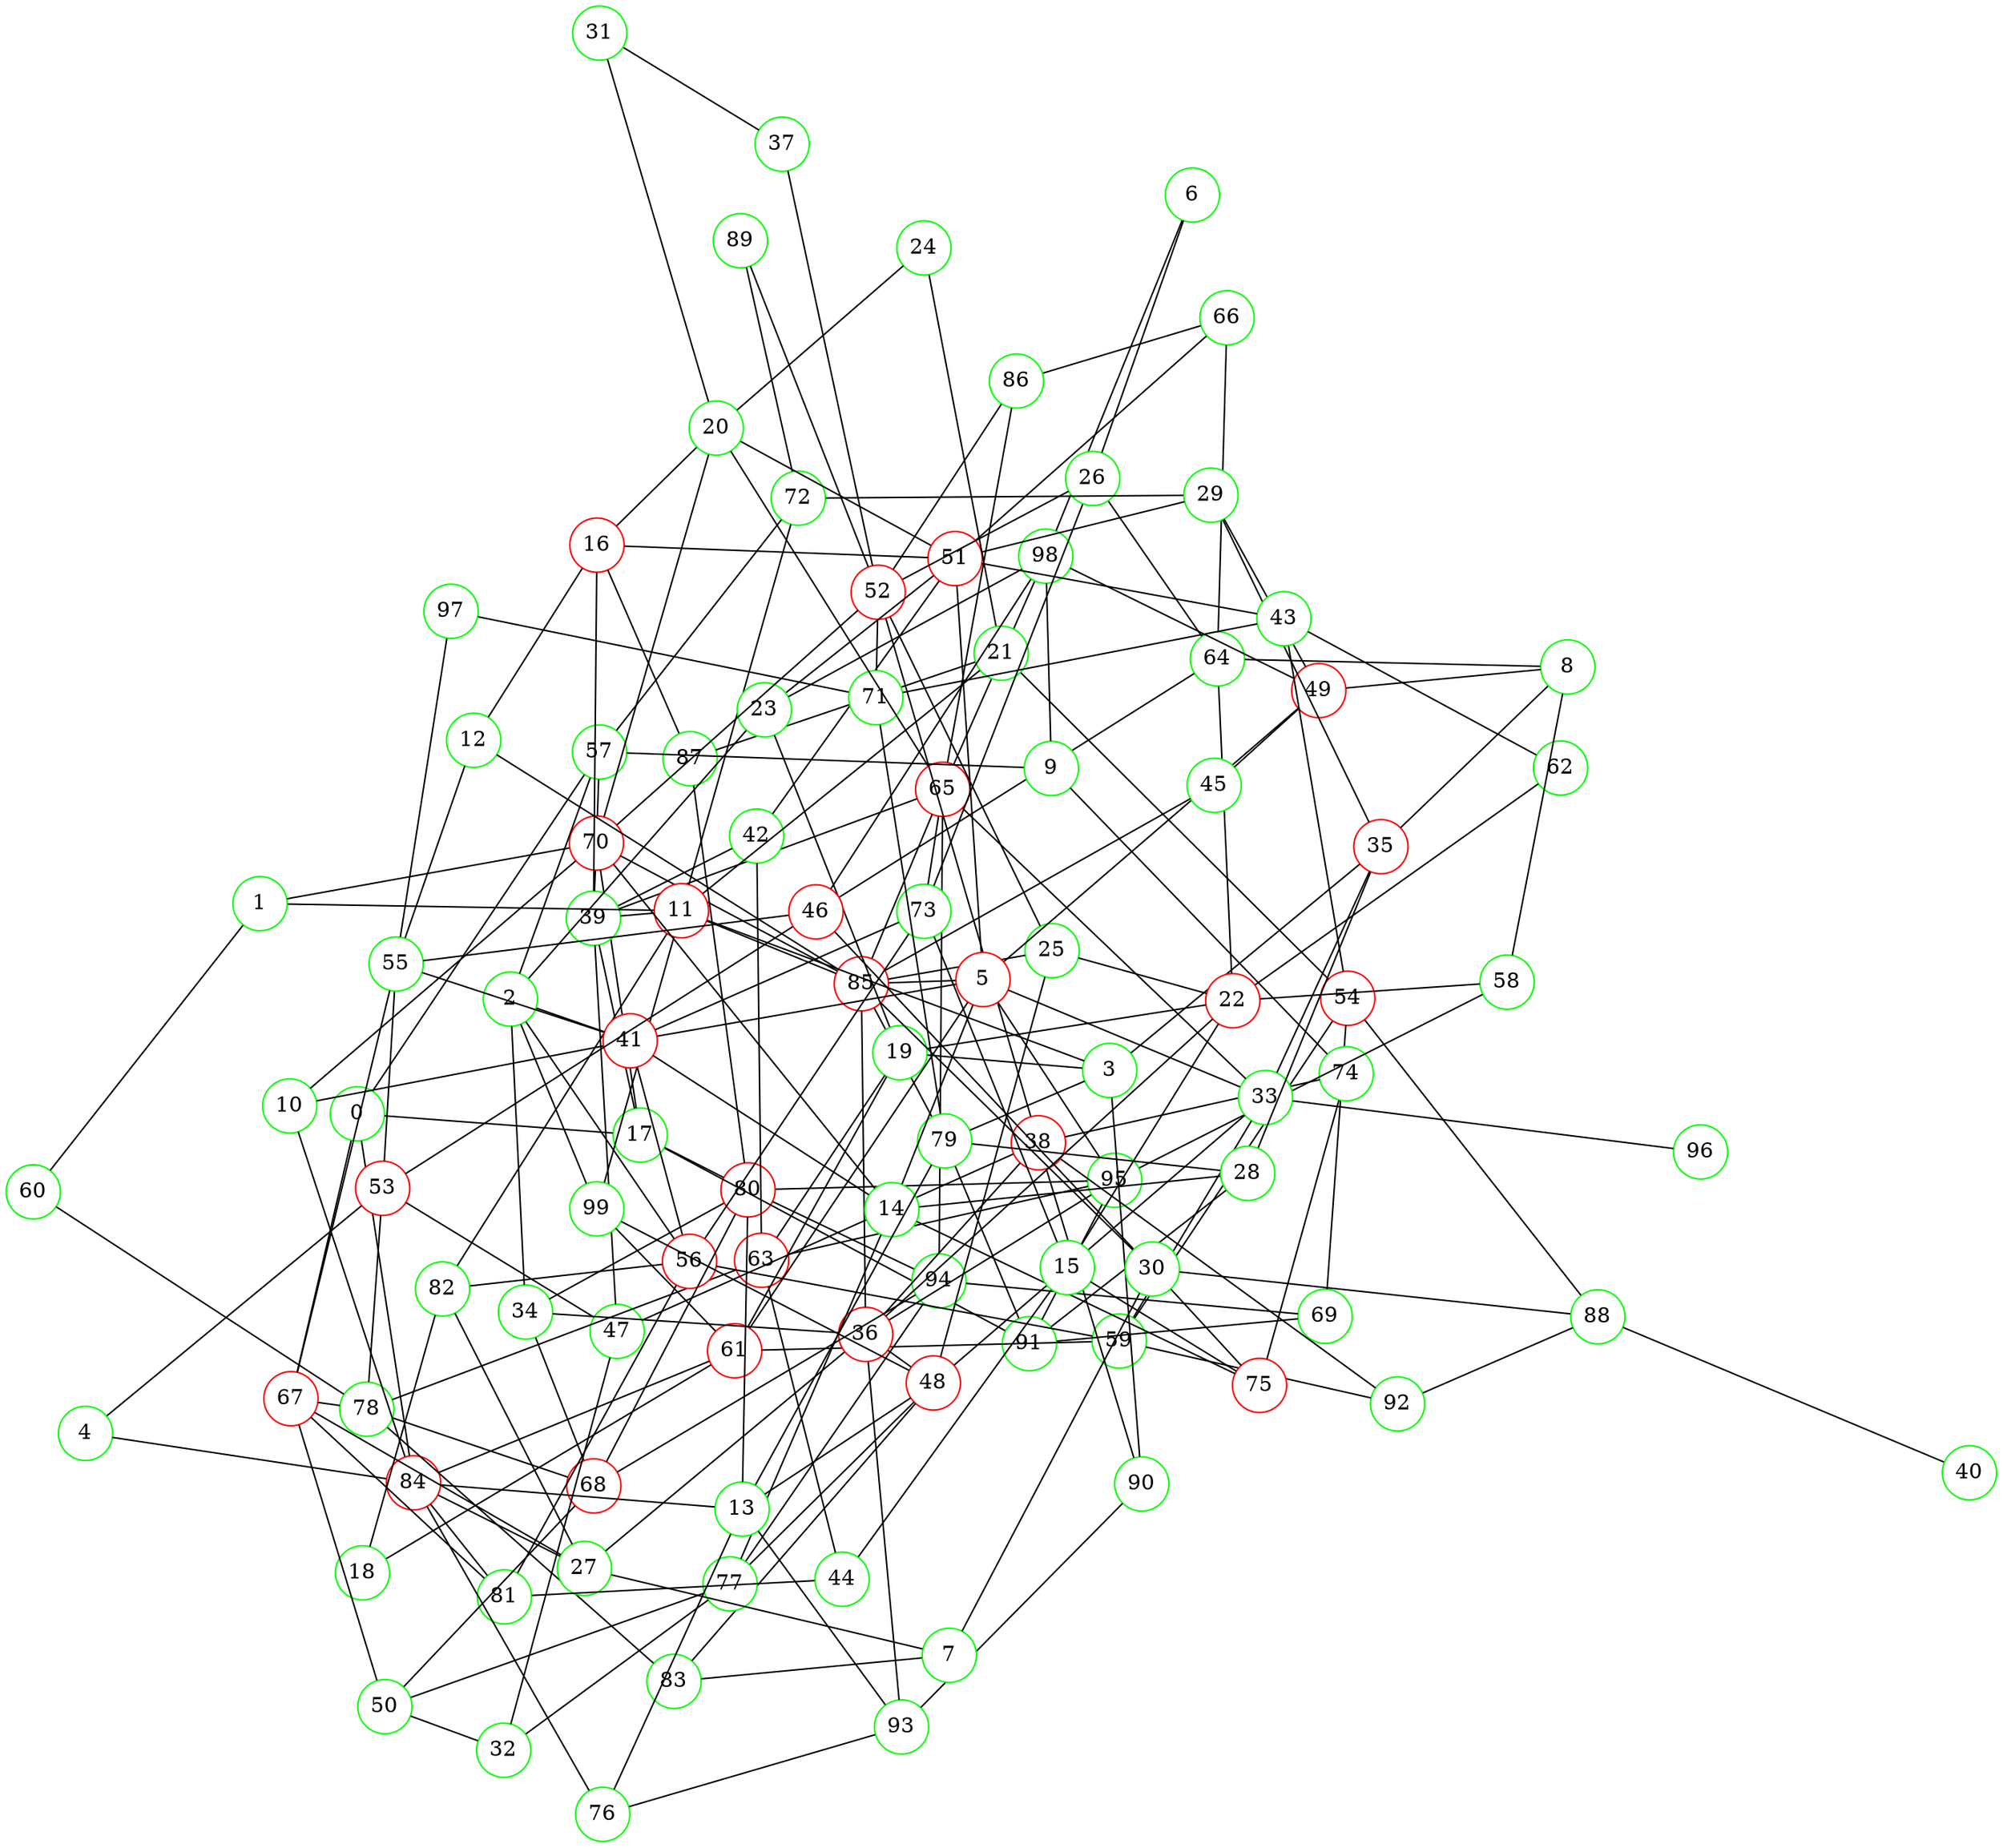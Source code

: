 graph {
graph ["layout"="fdp"]
node ["style"="filled","fillcolor"="white","fixedsize"="true","shape"="circle"]
"0" ["color"="green"]
"17" ["color"="green"]
"80" ["color"="red"]
"87" ["color"="green"]
"94" ["color"="green"]
"95" ["color"="green"]
"70" ["color"="red"]
"85" ["color"="red"]
"39" ["color"="green"]
"65" ["color"="red"]
"98" ["color"="green"]
"86" ["color"="green"]
"73" ["color"="green"]
"42" ["color"="green"]
"51" ["color"="red"]
"66" ["color"="green"]
"63" ["color"="red"]
"78" ["color"="green"]
"83" ["color"="green"]
"47" ["color"="green"]
"53" ["color"="red"]
"55" ["color"="green"]
"97" ["color"="green"]
"67" ["color"="red"]
"81" ["color"="green"]
"84" ["color"="red"]
"91" ["color"="green"]
"57" ["color"="green"]
"72" ["color"="green"]
"89" ["color"="green"]
"1" ["color"="green"]
"11" ["color"="red"]
"82" ["color"="green"]
"99" ["color"="green"]
"21" ["color"="green"]
"54" ["color"="red"]
"69" ["color"="green"]
"88" ["color"="green"]
"92" ["color"="green"]
"59" ["color"="green"]
"61" ["color"="red"]
"24" ["color"="green"]
"60" ["color"="green"]
"2" ["color"="green"]
"34" ["color"="green"]
"36" ["color"="red"]
"48" ["color"="red"]
"77" ["color"="green"]
"38" ["color"="red"]
"52" ["color"="red"]
"71" ["color"="green"]
"79" ["color"="green"]
"74" ["color"="green"]
"75" ["color"="red"]
"90" ["color"="green"]
"93" ["color"="green"]
"68" ["color"="red"]
"23" ["color"="green"]
"56" ["color"="red"]
"41" ["color"="red"]
"3" ["color"="green"]
"19" ["color"="green"]
"22" ["color"="red"]
"64" ["color"="green"]
"25" ["color"="green"]
"58" ["color"="green"]
"62" ["color"="green"]
"35" ["color"="red"]
"4" ["color"="green"]
"5" ["color"="red"]
"33" ["color"="green"]
"96" ["color"="green"]
"49" ["color"="red"]
"14" ["color"="green"]
"28" ["color"="green"]
"6" ["color"="green"]
"26" ["color"="green"]
"7" ["color"="green"]
"27" ["color"="green"]
"30" ["color"="green"]
"46" ["color"="red"]
"8" ["color"="green"]
"9" ["color"="green"]
"10" ["color"="green"]
"12" ["color"="green"]
"16" ["color"="red"]
"20" ["color"="green"]
"31" ["color"="green"]
"37" ["color"="green"]
"13" ["color"="green"]
"76" ["color"="green"]
"15" ["color"="green"]
"44" ["color"="green"]
"18" ["color"="green"]
"29" ["color"="green"]
"32" ["color"="green"]
"50" ["color"="green"]
"40" ["color"="green"]
"43" ["color"="green"]
"45" ["color"="green"]
"0" -- "17"
"0" -- "67"
"0" -- "84"
"0" -- "57"
"17" -- "80"
"17" -- "70"
"17" -- "39"
"17" -- "91"
"80" -- "87"
"80" -- "94"
"80" -- "95"
"70" -- "85"
"39" -- "65"
"39" -- "70"
"39" -- "42"
"39" -- "47"
"65" -- "98"
"65" -- "85"
"65" -- "86"
"65" -- "73"
"65" -- "94"
"42" -- "51"
"42" -- "63"
"51" -- "66"
"66" -- "86"
"63" -- "78"
"63" -- "95"
"78" -- "83"
"47" -- "53"
"53" -- "55"
"53" -- "78"
"55" -- "97"
"55" -- "67"
"67" -- "81"
"67" -- "78"
"81" -- "84"
"91" -- "95"
"57" -- "70"
"57" -- "72"
"72" -- "89"
"1" -- "70"
"1" -- "11"
"1" -- "60"
"11" -- "82"
"11" -- "99"
"11" -- "21"
"11" -- "85"
"11" -- "39"
"11" -- "72"
"21" -- "54"
"21" -- "87"
"21" -- "24"
"54" -- "69"
"54" -- "88"
"54" -- "59"
"69" -- "91"
"69" -- "94"
"88" -- "92"
"59" -- "92"
"59" -- "61"
"61" -- "99"
"61" -- "84"
"60" -- "78"
"2" -- "34"
"2" -- "99"
"2" -- "23"
"2" -- "56"
"2" -- "41"
"2" -- "57"
"34" -- "80"
"34" -- "36"
"34" -- "68"
"36" -- "48"
"36" -- "85"
"36" -- "38"
"36" -- "93"
"36" -- "95"
"48" -- "83"
"48" -- "99"
"48" -- "77"
"77" -- "94"
"38" -- "52"
"38" -- "74"
"38" -- "90"
"38" -- "92"
"38" -- "47"
"52" -- "70"
"52" -- "86"
"52" -- "71"
"52" -- "89"
"71" -- "97"
"71" -- "79"
"79" -- "85"
"79" -- "91"
"74" -- "75"
"90" -- "93"
"68" -- "80"
"68" -- "78"
"68" -- "94"
"23" -- "98"
"23" -- "51"
"56" -- "81"
"56" -- "82"
"56" -- "73"
"56" -- "59"
"41" -- "55"
"41" -- "56"
"41" -- "73"
"3" -- "19"
"3" -- "35"
"3" -- "90"
"3" -- "11"
"3" -- "79"
"19" -- "22"
"19" -- "23"
"19" -- "61"
"19" -- "63"
"22" -- "64"
"22" -- "36"
"22" -- "25"
"22" -- "58"
"22" -- "62"
"64" -- "66"
"25" -- "48"
"25" -- "52"
"25" -- "85"
"58" -- "95"
"4" -- "84"
"4" -- "53"
"5" -- "33"
"5" -- "49"
"5" -- "51"
"5" -- "85"
"5" -- "41"
"5" -- "61"
"5" -- "14"
"5" -- "95"
"33" -- "48"
"33" -- "96"
"33" -- "65"
"33" -- "35"
"33" -- "59"
"49" -- "98"
"14" -- "70"
"14" -- "41"
"14" -- "75"
"14" -- "28"
"14" -- "77"
"28" -- "35"
"28" -- "91"
"28" -- "79"
"6" -- "98"
"6" -- "26"
"26" -- "64"
"26" -- "52"
"26" -- "73"
"7" -- "83"
"7" -- "27"
"7" -- "30"
"27" -- "82"
"27" -- "67"
"27" -- "36"
"27" -- "84"
"30" -- "85"
"30" -- "88"
"30" -- "75"
"30" -- "46"
"46" -- "64"
"46" -- "98"
"46" -- "53"
"46" -- "55"
"8" -- "64"
"8" -- "49"
"8" -- "35"
"8" -- "58"
"9" -- "98"
"9" -- "57"
"9" -- "74"
"10" -- "84"
"10" -- "70"
"10" -- "41"
"12" -- "16"
"12" -- "85"
"12" -- "55"
"16" -- "51"
"16" -- "20"
"16" -- "39"
"16" -- "87"
"20" -- "65"
"20" -- "51"
"20" -- "70"
"20" -- "24"
"20" -- "31"
"31" -- "37"
"37" -- "52"
"13" -- "48"
"13" -- "80"
"13" -- "84"
"13" -- "76"
"13" -- "93"
"13" -- "79"
"76" -- "84"
"76" -- "93"
"15" -- "22"
"15" -- "73"
"15" -- "75"
"15" -- "44"
"44" -- "81"
"44" -- "63"
"18" -- "82"
"18" -- "61"
"29" -- "49"
"29" -- "35"
"29" -- "51"
"29" -- "72"
"32" -- "50"
"32" -- "77"
"32" -- "47"
"50" -- "67"
"50" -- "68"
"50" -- "77"
"40" -- "88"
"43" -- "51"
"43" -- "54"
"43" -- "71"
"43" -- "62"
"45" -- "49"
"45" -- "85"
}